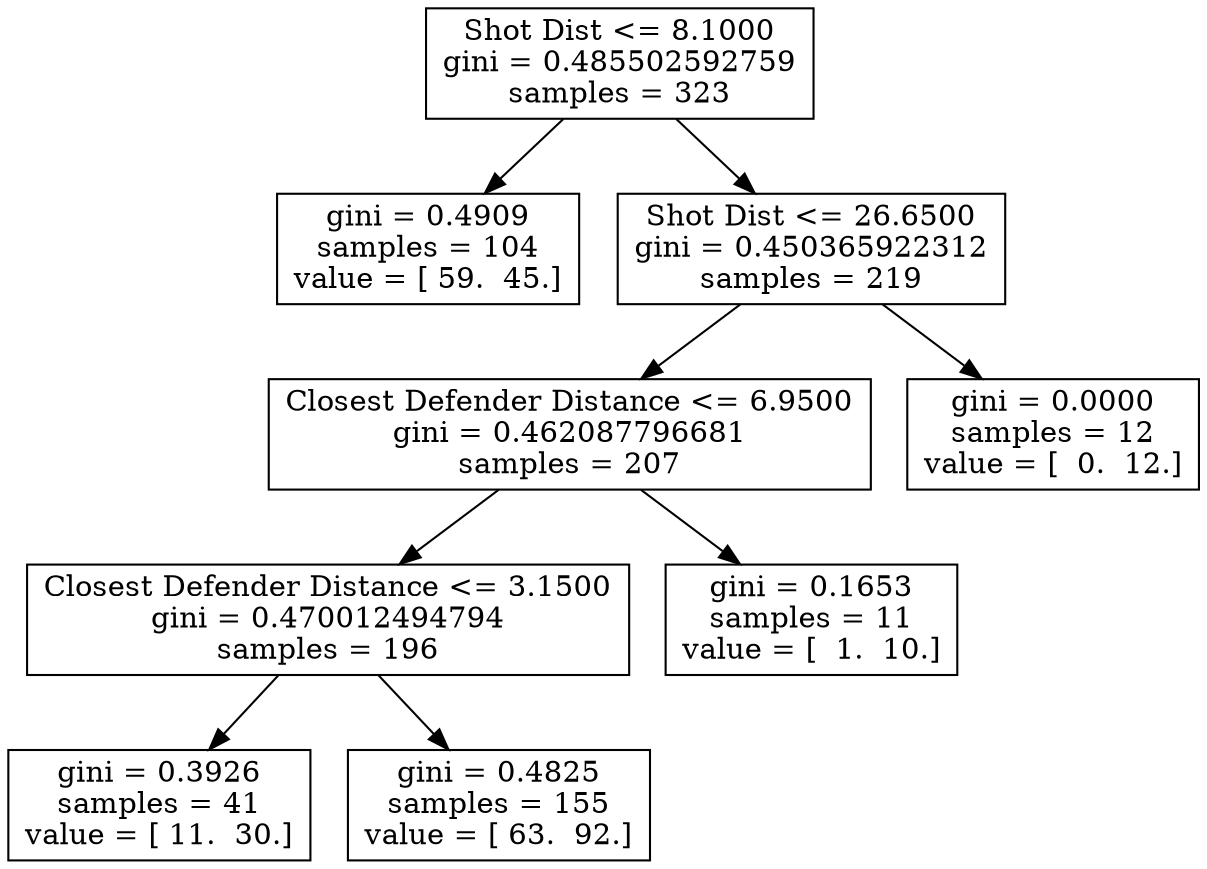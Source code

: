 digraph Tree {
0 [label="Shot Dist <= 8.1000\ngini = 0.485502592759\nsamples = 323", shape="box"] ;
1 [label="gini = 0.4909\nsamples = 104\nvalue = [ 59.  45.]", shape="box"] ;
0 -> 1 ;
2 [label="Shot Dist <= 26.6500\ngini = 0.450365922312\nsamples = 219", shape="box"] ;
0 -> 2 ;
3 [label="Closest Defender Distance <= 6.9500\ngini = 0.462087796681\nsamples = 207", shape="box"] ;
2 -> 3 ;
4 [label="Closest Defender Distance <= 3.1500\ngini = 0.470012494794\nsamples = 196", shape="box"] ;
3 -> 4 ;
5 [label="gini = 0.3926\nsamples = 41\nvalue = [ 11.  30.]", shape="box"] ;
4 -> 5 ;
6 [label="gini = 0.4825\nsamples = 155\nvalue = [ 63.  92.]", shape="box"] ;
4 -> 6 ;
7 [label="gini = 0.1653\nsamples = 11\nvalue = [  1.  10.]", shape="box"] ;
3 -> 7 ;
8 [label="gini = 0.0000\nsamples = 12\nvalue = [  0.  12.]", shape="box"] ;
2 -> 8 ;
}